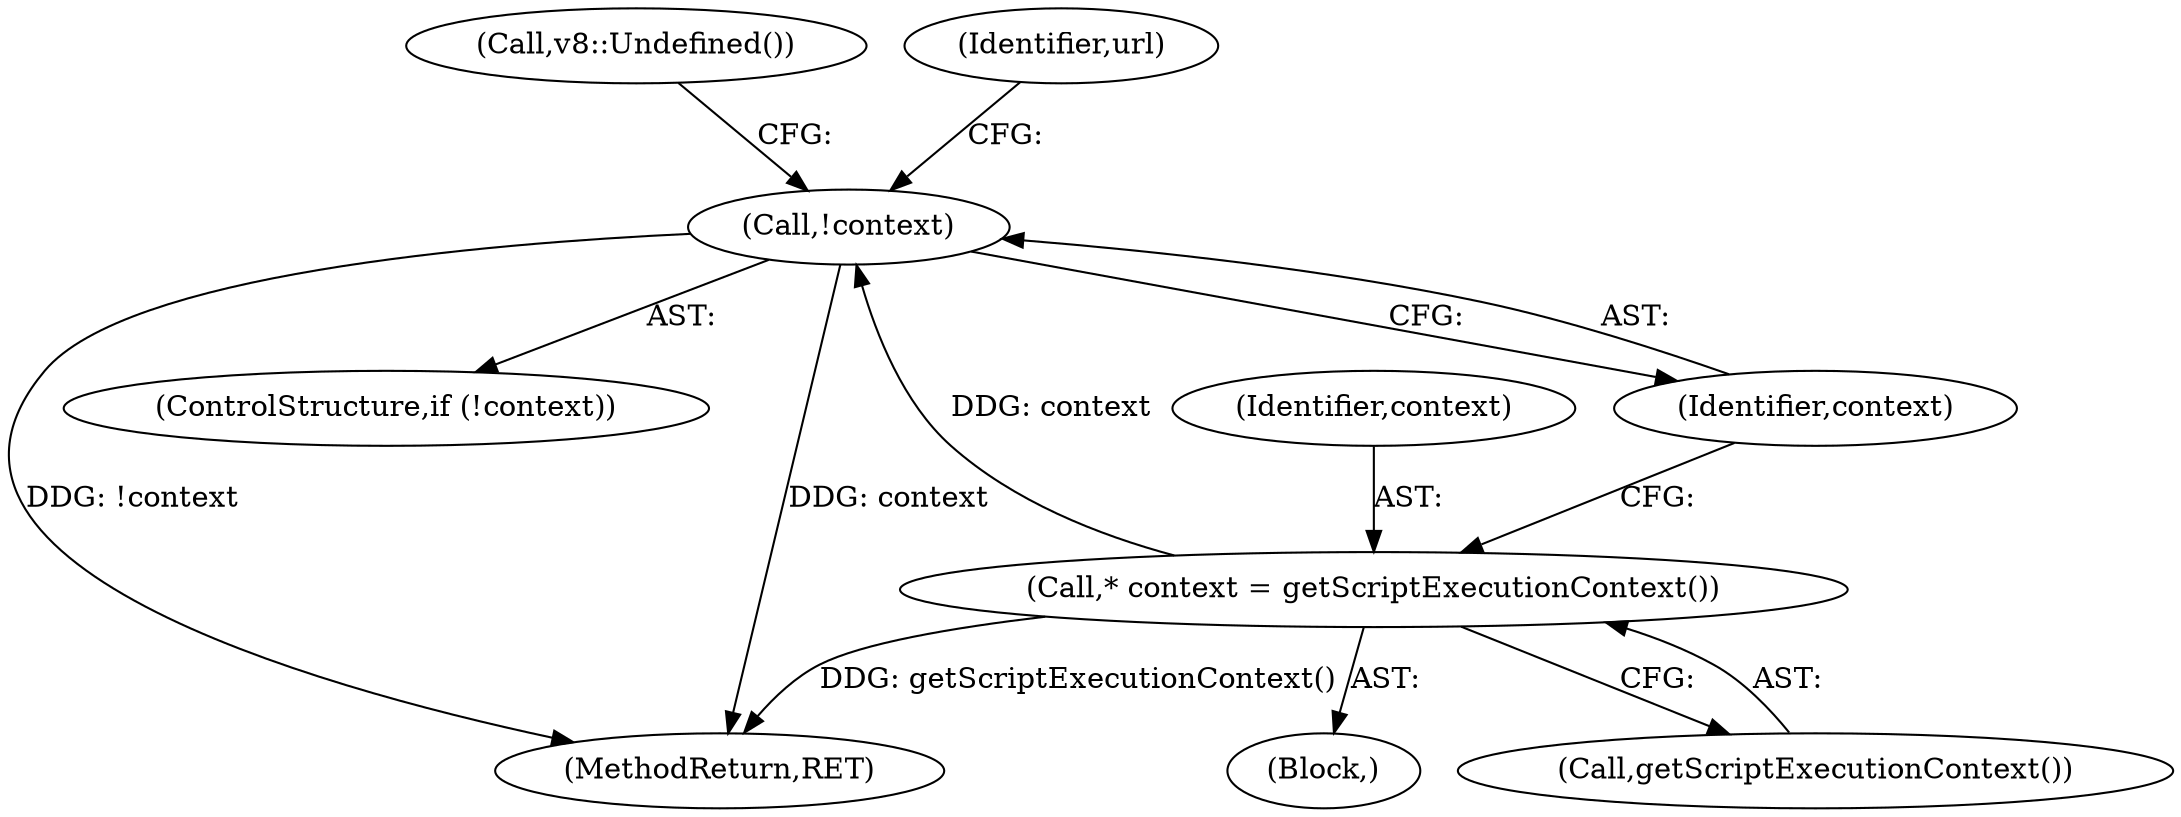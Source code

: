digraph "0_Chrome_e9372a1bfd3588a80fcf49aa07321f0971dd6091_69@pointer" {
"1000136" [label="(Call,!context)"];
"1000132" [label="(Call,* context = getScriptExecutionContext())"];
"1000135" [label="(ControlStructure,if (!context))"];
"1000134" [label="(Call,getScriptExecutionContext())"];
"1000133" [label="(Identifier,context)"];
"1000139" [label="(Call,v8::Undefined())"];
"1000136" [label="(Call,!context)"];
"1000221" [label="(MethodReturn,RET)"];
"1000102" [label="(Block,)"];
"1000137" [label="(Identifier,context)"];
"1000142" [label="(Identifier,url)"];
"1000132" [label="(Call,* context = getScriptExecutionContext())"];
"1000136" -> "1000135"  [label="AST: "];
"1000136" -> "1000137"  [label="CFG: "];
"1000137" -> "1000136"  [label="AST: "];
"1000139" -> "1000136"  [label="CFG: "];
"1000142" -> "1000136"  [label="CFG: "];
"1000136" -> "1000221"  [label="DDG: !context"];
"1000136" -> "1000221"  [label="DDG: context"];
"1000132" -> "1000136"  [label="DDG: context"];
"1000132" -> "1000102"  [label="AST: "];
"1000132" -> "1000134"  [label="CFG: "];
"1000133" -> "1000132"  [label="AST: "];
"1000134" -> "1000132"  [label="AST: "];
"1000137" -> "1000132"  [label="CFG: "];
"1000132" -> "1000221"  [label="DDG: getScriptExecutionContext()"];
}
